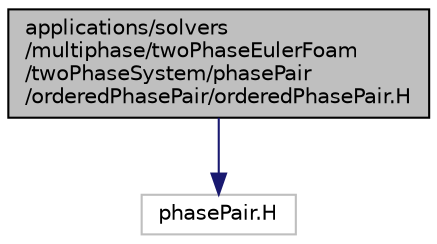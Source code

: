 digraph "applications/solvers/multiphase/twoPhaseEulerFoam/twoPhaseSystem/phasePair/orderedPhasePair/orderedPhasePair.H"
{
  bgcolor="transparent";
  edge [fontname="Helvetica",fontsize="10",labelfontname="Helvetica",labelfontsize="10"];
  node [fontname="Helvetica",fontsize="10",shape=record];
  Node1 [label="applications/solvers\l/multiphase/twoPhaseEulerFoam\l/twoPhaseSystem/phasePair\l/orderedPhasePair/orderedPhasePair.H",height=0.2,width=0.4,color="black", fillcolor="grey75", style="filled" fontcolor="black"];
  Node1 -> Node2 [color="midnightblue",fontsize="10",style="solid",fontname="Helvetica"];
  Node2 [label="phasePair.H",height=0.2,width=0.4,color="grey75"];
}
